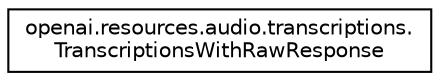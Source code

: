 digraph "Graphical Class Hierarchy"
{
 // LATEX_PDF_SIZE
  edge [fontname="Helvetica",fontsize="10",labelfontname="Helvetica",labelfontsize="10"];
  node [fontname="Helvetica",fontsize="10",shape=record];
  rankdir="LR";
  Node0 [label="openai.resources.audio.transcriptions.\lTranscriptionsWithRawResponse",height=0.2,width=0.4,color="black", fillcolor="white", style="filled",URL="$classopenai_1_1resources_1_1audio_1_1transcriptions_1_1TranscriptionsWithRawResponse.html",tooltip=" "];
}
